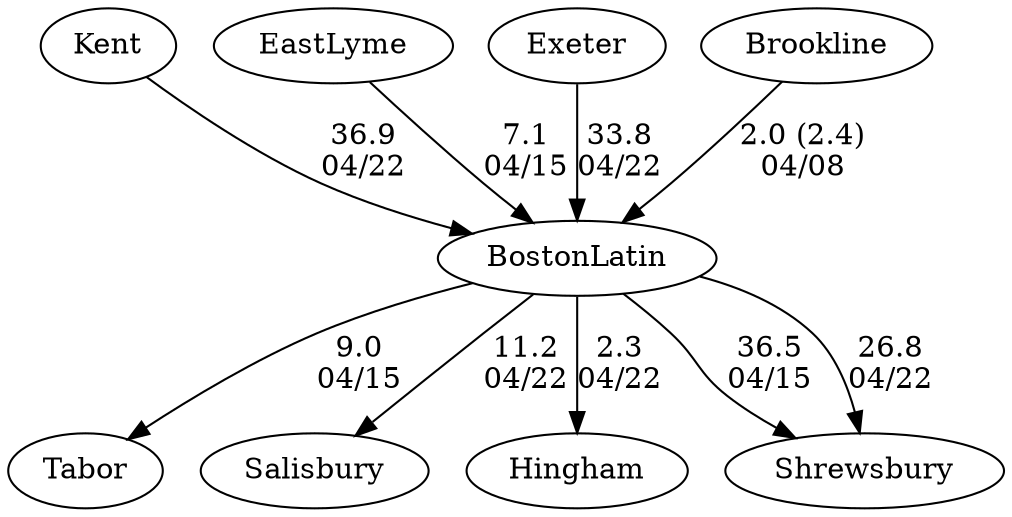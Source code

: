 digraph girls2eightsBostonLatin {Tabor [URL="girls2eightsBostonLatinTabor.html"];Salisbury [URL="girls2eightsBostonLatinSalisbury.html"];Hingham [URL="girls2eightsBostonLatinHingham.html"];Kent [URL="girls2eightsBostonLatinKent.html"];Shrewsbury [URL="girls2eightsBostonLatinShrewsbury.html"];EastLyme [URL="girls2eightsBostonLatinEastLyme.html"];Exeter [URL="girls2eightsBostonLatinExeter.html"];Brookline [URL="girls2eightsBostonLatinBrookline.html"];BostonLatin [URL="girls2eightsBostonLatinBostonLatin.html"];EastLyme -> BostonLatin[label="7.1
04/15", weight="93", tooltip="NEIRA Boys & Girls Eights,Simsbury/Tabor Invitational			
Distance: 1500 Meters Conditions: Light wind changing throughout the day, starting as a tailwind, then a cross-wind and finishing the day as headwind. Comments: Races were floating starts, please do not compare times. In the B1 race Tabor caught a boat stopping crab at 300 meters down. In the B4, St. John's B had 2 boat stopping crabs. Also in the B4, Stonington B3 raced in this event due to illness. A special thank you to St. John's an Shrewsbury for hosting the day. Simsbury wins the Simsbury/Tabor Pincombe Cup.
None", URL="http://www.row2k.com/results/resultspage.cfm?UID=B556AC071CAC1B11C5C5DB503D2B0FF0&cat=5", random="random"]; 
BostonLatin -> Tabor[label="9.0
04/15", weight="91", tooltip="NEIRA Boys & Girls Eights,Simsbury/Tabor Invitational			
Distance: 1500 Meters Conditions: Light wind changing throughout the day, starting as a tailwind, then a cross-wind and finishing the day as headwind. Comments: Races were floating starts, please do not compare times. In the B1 race Tabor caught a boat stopping crab at 300 meters down. In the B4, St. John's B had 2 boat stopping crabs. Also in the B4, Stonington B3 raced in this event due to illness. A special thank you to St. John's an Shrewsbury for hosting the day. Simsbury wins the Simsbury/Tabor Pincombe Cup.
None", URL="http://www.row2k.com/results/resultspage.cfm?UID=B556AC071CAC1B11C5C5DB503D2B0FF0&cat=5", random="random"]; 
BostonLatin -> Shrewsbury[label="36.5
04/15", weight="64", tooltip="NEIRA Boys & Girls Eights,Simsbury/Tabor Invitational			
Distance: 1500 Meters Conditions: Light wind changing throughout the day, starting as a tailwind, then a cross-wind and finishing the day as headwind. Comments: Races were floating starts, please do not compare times. In the B1 race Tabor caught a boat stopping crab at 300 meters down. In the B4, St. John's B had 2 boat stopping crabs. Also in the B4, Stonington B3 raced in this event due to illness. A special thank you to St. John's an Shrewsbury for hosting the day. Simsbury wins the Simsbury/Tabor Pincombe Cup.
None", URL="http://www.row2k.com/results/resultspage.cfm?UID=B556AC071CAC1B11C5C5DB503D2B0FF0&cat=5", random="random"]; 
Kent -> BostonLatin[label="36.9
04/22", weight="64", tooltip="NEIRA Boys & Girls Eights,Exeter Invitational			
Distance: 1500 Conditions: Slight cross-head wind from Lane 6 Comments: Races were floating starts, please do not compare times. G1 started 100 meters over the line, G2 started 100 meters behind the line, G3 started 50 meters behind the line. A special thank you to St. John's and Shrewsbury for hosting the day. Exeter wins the Kent/Exeter point trophy. Kent win the inaugural Southborough Cup between Kent and St. John's in the B1 Race.
None", URL="http://www.row2k.com/results/resultspage.cfm?UID=400D210525A078B37DBC3D8532AEBFDB&cat=5", random="random"]; 
Exeter -> BostonLatin[label="33.8
04/22", weight="67", tooltip="NEIRA Boys & Girls Eights,Exeter Invitational			
Distance: 1500 Conditions: Slight cross-head wind from Lane 6 Comments: Races were floating starts, please do not compare times. G1 started 100 meters over the line, G2 started 100 meters behind the line, G3 started 50 meters behind the line. A special thank you to St. John's and Shrewsbury for hosting the day. Exeter wins the Kent/Exeter point trophy. Kent win the inaugural Southborough Cup between Kent and St. John's in the B1 Race.
None", URL="http://www.row2k.com/results/resultspage.cfm?UID=400D210525A078B37DBC3D8532AEBFDB&cat=5", random="random"]; 
BostonLatin -> Hingham[label="2.3
04/22", weight="98", tooltip="NEIRA Boys & Girls Eights,Exeter Invitational			
Distance: 1500 Conditions: Slight cross-head wind from Lane 6 Comments: Races were floating starts, please do not compare times. G1 started 100 meters over the line, G2 started 100 meters behind the line, G3 started 50 meters behind the line. A special thank you to St. John's and Shrewsbury for hosting the day. Exeter wins the Kent/Exeter point trophy. Kent win the inaugural Southborough Cup between Kent and St. John's in the B1 Race.
None", URL="http://www.row2k.com/results/resultspage.cfm?UID=400D210525A078B37DBC3D8532AEBFDB&cat=5", random="random"]; 
BostonLatin -> Salisbury[label="11.2
04/22", weight="89", tooltip="NEIRA Boys & Girls Eights,Exeter Invitational			
Distance: 1500 Conditions: Slight cross-head wind from Lane 6 Comments: Races were floating starts, please do not compare times. G1 started 100 meters over the line, G2 started 100 meters behind the line, G3 started 50 meters behind the line. A special thank you to St. John's and Shrewsbury for hosting the day. Exeter wins the Kent/Exeter point trophy. Kent win the inaugural Southborough Cup between Kent and St. John's in the B1 Race.
None", URL="http://www.row2k.com/results/resultspage.cfm?UID=400D210525A078B37DBC3D8532AEBFDB&cat=5", random="random"]; 
BostonLatin -> Shrewsbury[label="26.8
04/22", weight="74", tooltip="NEIRA Boys & Girls Eights,Exeter Invitational			
Distance: 1500 Conditions: Slight cross-head wind from Lane 6 Comments: Races were floating starts, please do not compare times. G1 started 100 meters over the line, G2 started 100 meters behind the line, G3 started 50 meters behind the line. A special thank you to St. John's and Shrewsbury for hosting the day. Exeter wins the Kent/Exeter point trophy. Kent win the inaugural Southborough Cup between Kent and St. John's in the B1 Race.
None", URL="http://www.row2k.com/results/resultspage.cfm?UID=400D210525A078B37DBC3D8532AEBFDB&cat=5", random="random"]; 
Brookline -> BostonLatin[label="2.0 (2.4)
04/08", weight="98", tooltip="NEIRA Girls Eights,Salvo Cup Girls: Boston Latin School vs. Brookline High School			
Distance: 1250 Conditions: Great day of racing! Races got a bit faster throughout the day with the tailwind building. 
To avoid confusion in seeding I put our 3v4+ race into the fourth boat results. We did not race 3V8+s today
None", URL="http://www.row2k.com/results/resultspage.cfm?UID=C052030303CD0F4B51A771933CAA5C79&cat=1", random="random"]}